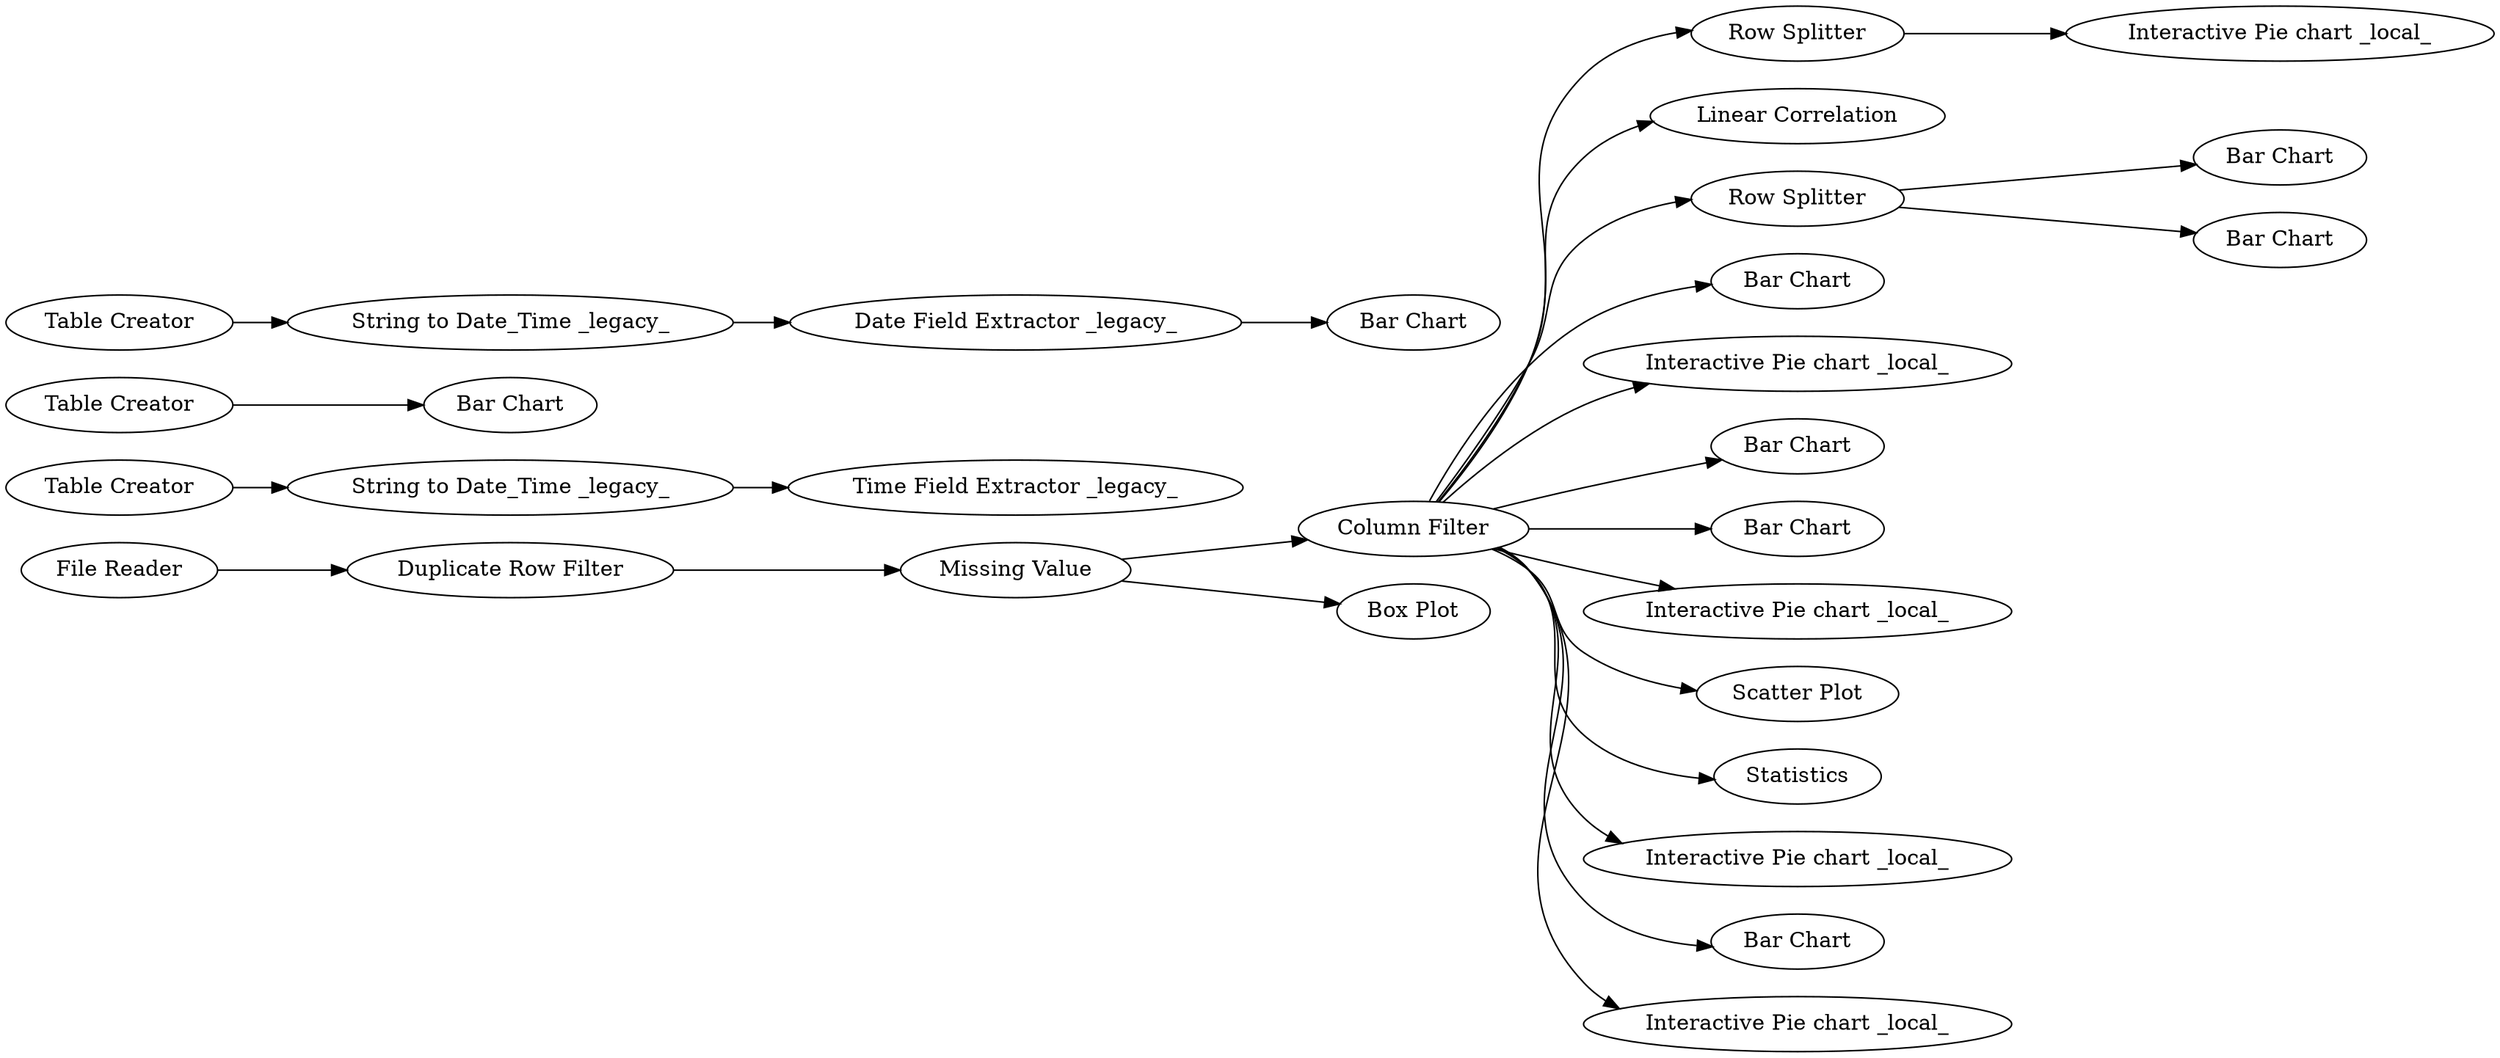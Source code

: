 digraph {
	6 -> 33
	6 -> 5
	14 -> 16
	6 -> 31
	21 -> 22
	27 -> 28
	6 -> 8
	18 -> 19
	6 -> 11
	6 -> 29
	6 -> 12
	14 -> 15
	17 -> 18
	1 -> 2
	22 -> 24
	6 -> 10
	6 -> 7
	6 -> 14
	3 -> 6
	3 -> 4
	33 -> 32
	6 -> 13
	19 -> 20
	6 -> 30
	2 -> 3
	6 -> 9
	27 [label="Table Creator"]
	7 [label=Statistics]
	9 [label="Interactive Pie chart _local_"]
	21 [label="Table Creator"]
	18 [label="String to Date_Time _legacy_"]
	8 [label="Interactive Pie chart _local_"]
	32 [label="Interactive Pie chart _local_"]
	17 [label="Table Creator"]
	3 [label="Missing Value"]
	19 [label="Date Field Extractor _legacy_"]
	24 [label="Time Field Extractor _legacy_"]
	31 [label="Bar Chart"]
	6 [label="Column Filter"]
	15 [label="Bar Chart"]
	10 [label="Scatter Plot"]
	12 [label="Interactive Pie chart _local_"]
	16 [label="Bar Chart"]
	1 [label="File Reader"]
	22 [label="String to Date_Time _legacy_"]
	28 [label="Bar Chart"]
	11 [label="Bar Chart"]
	4 [label="Box Plot"]
	14 [label="Row Splitter"]
	5 [label="Linear Correlation"]
	13 [label="Interactive Pie chart _local_"]
	20 [label="Bar Chart"]
	29 [label="Bar Chart"]
	33 [label="Row Splitter"]
	30 [label="Bar Chart"]
	2 [label="Duplicate Row Filter"]
	rankdir=LR
}
